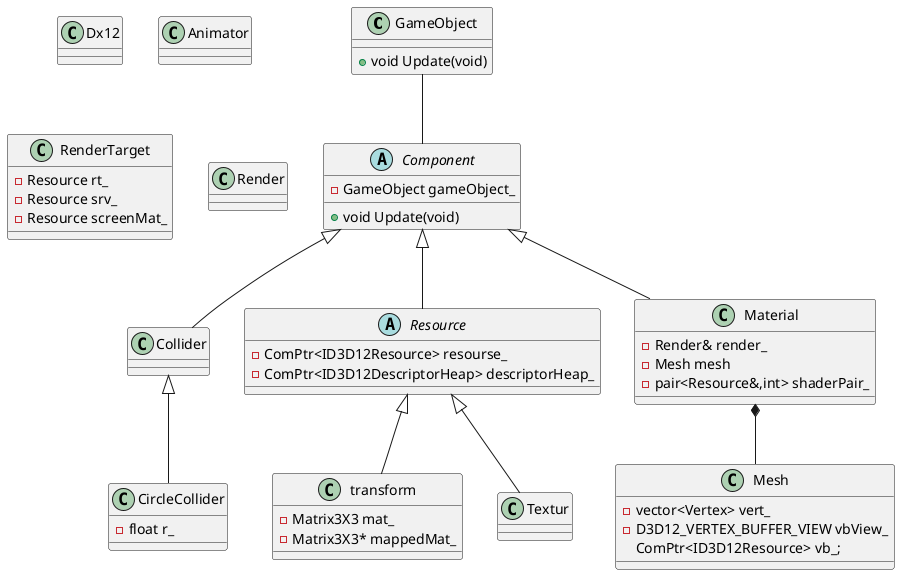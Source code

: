 @startuml クラス図(全体)

class GameObject{
    +void Update(void)
}

class Dx12{

}



abstract class Component{
    +void Update(void)
    -GameObject gameObject_
}

GameObject -- Component

class Collider{
    
}

Component <|-- Collider

class CircleCollider{
    -float r_
}

Collider <|-- CircleCollider

class Animator{

}

class RenderTarget{
    -Resource rt_
    -Resource srv_
    -Resource screenMat_
}

abstract class Resource{
    -ComPtr<ID3D12Resource> resourse_
    -ComPtr<ID3D12DescriptorHeap> descriptorHeap_ 
}

Component <|-- Resource

class transform{
    -Matrix3X3 mat_
    -Matrix3X3* mappedMat_
}

Resource <|-- transform

class Textur{
}

Resource <|-- Textur


class Mesh{
    -vector<Vertex> vert_
    -D3D12_VERTEX_BUFFER_VIEW vbView_
    ComPtr<ID3D12Resource> vb_;
}

Material *-- Mesh

class Material{
    -Render& render_
    -Mesh mesh
    -pair<Resource&,int> shaderPair_    
}

Component <|-- Material

class Render{
    
}

@enduml